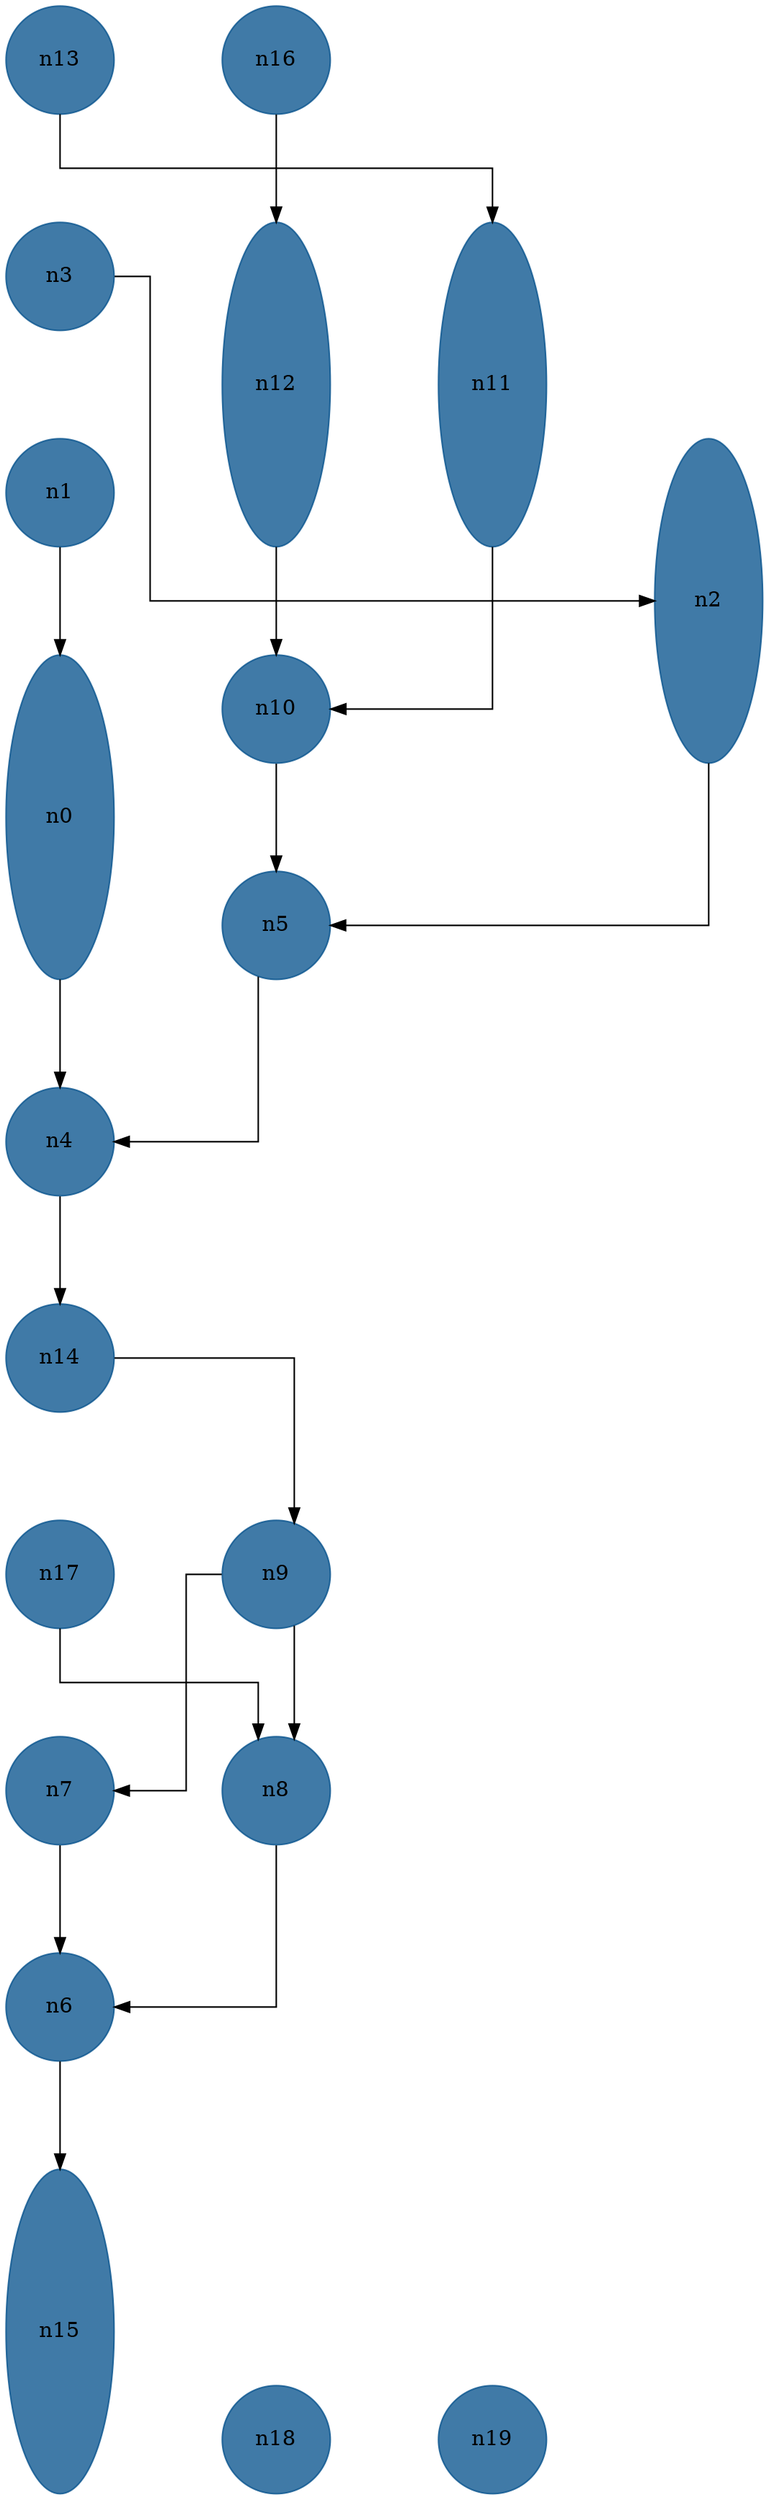 //do not use DOT to generate pdf use NEATO or FDP
digraph{
layout="neato";
splines="ortho";
n13[shape="ellipse", style="filled", color="#004E8ABF", pos="0,24!", height="1", width="1"];
n13 -> n11;
n16[shape="ellipse", style="filled", color="#004E8ABF", pos="2,24!", height="1", width="1"];
n16 -> n12;
n3[shape="ellipse", style="filled", color="#004E8ABF", pos="0,22!", height="1", width="1"];
n3 -> n2;
n12[shape="ellipse", style="filled", color="#004E8ABF", pos="2,21!", height="3", width="1"];
n12 -> n10;
n11[shape="ellipse", style="filled", color="#004E8ABF", pos="4,21!", height="3", width="1"];
n11 -> n10;
n1[shape="ellipse", style="filled", color="#004E8ABF", pos="0,20!", height="1", width="1"];
n1 -> n0;
n2[shape="ellipse", style="filled", color="#004E8ABF", pos="6,19!", height="3", width="1"];
n2 -> n5;
n0[shape="ellipse", style="filled", color="#004E8ABF", pos="0,17!", height="3", width="1"];
n0 -> n4;
n10[shape="ellipse", style="filled", color="#004E8ABF", pos="2,18!", height="1", width="1"];
n10 -> n5;
n5[shape="ellipse", style="filled", color="#004E8ABF", pos="2,16!", height="1", width="1"];
n5 -> n4;
n4[shape="ellipse", style="filled", color="#004E8ABF", pos="0,14!", height="1", width="1"];
n4 -> n14;
n14[shape="ellipse", style="filled", color="#004E8ABF", pos="0,12!", height="1", width="1"];
n14 -> n9;
n17[shape="ellipse", style="filled", color="#004E8ABF", pos="0,10!", height="1", width="1"];
n17 -> n8;
n9[shape="ellipse", style="filled", color="#004E8ABF", pos="2,10!", height="1", width="1"];
n9 -> n7;
n9 -> n8;
n7[shape="ellipse", style="filled", color="#004E8ABF", pos="0,8!", height="1", width="1"];
n7 -> n6;
n8[shape="ellipse", style="filled", color="#004E8ABF", pos="2,8!", height="1", width="1"];
n8 -> n6;
n6[shape="ellipse", style="filled", color="#004E8ABF", pos="0,6!", height="1", width="1"];
n6 -> n15;
n15[shape="ellipse", style="filled", color="#004E8ABF", pos="0,3!", height="3", width="1"];
n18[shape="ellipse", style="filled", color="#004E8ABF", pos="2,2!", height="1", width="1"];
n19[shape="ellipse", style="filled", color="#004E8ABF", pos="4,2!", height="1", width="1"];
}